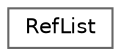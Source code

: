 digraph "Graphical Class Hierarchy"
{
 // INTERACTIVE_SVG=YES
 // LATEX_PDF_SIZE
  bgcolor="transparent";
  edge [fontname=Helvetica,fontsize=10,labelfontname=Helvetica,labelfontsize=10];
  node [fontname=Helvetica,fontsize=10,shape=box,height=0.2,width=0.4];
  rankdir="LR";
  Node0 [label="RefList",height=0.2,width=0.4,color="grey40", fillcolor="white", style="filled",URL="$d7/de8/class_ref_list.html",tooltip="List of cross-referenced items."];
}
